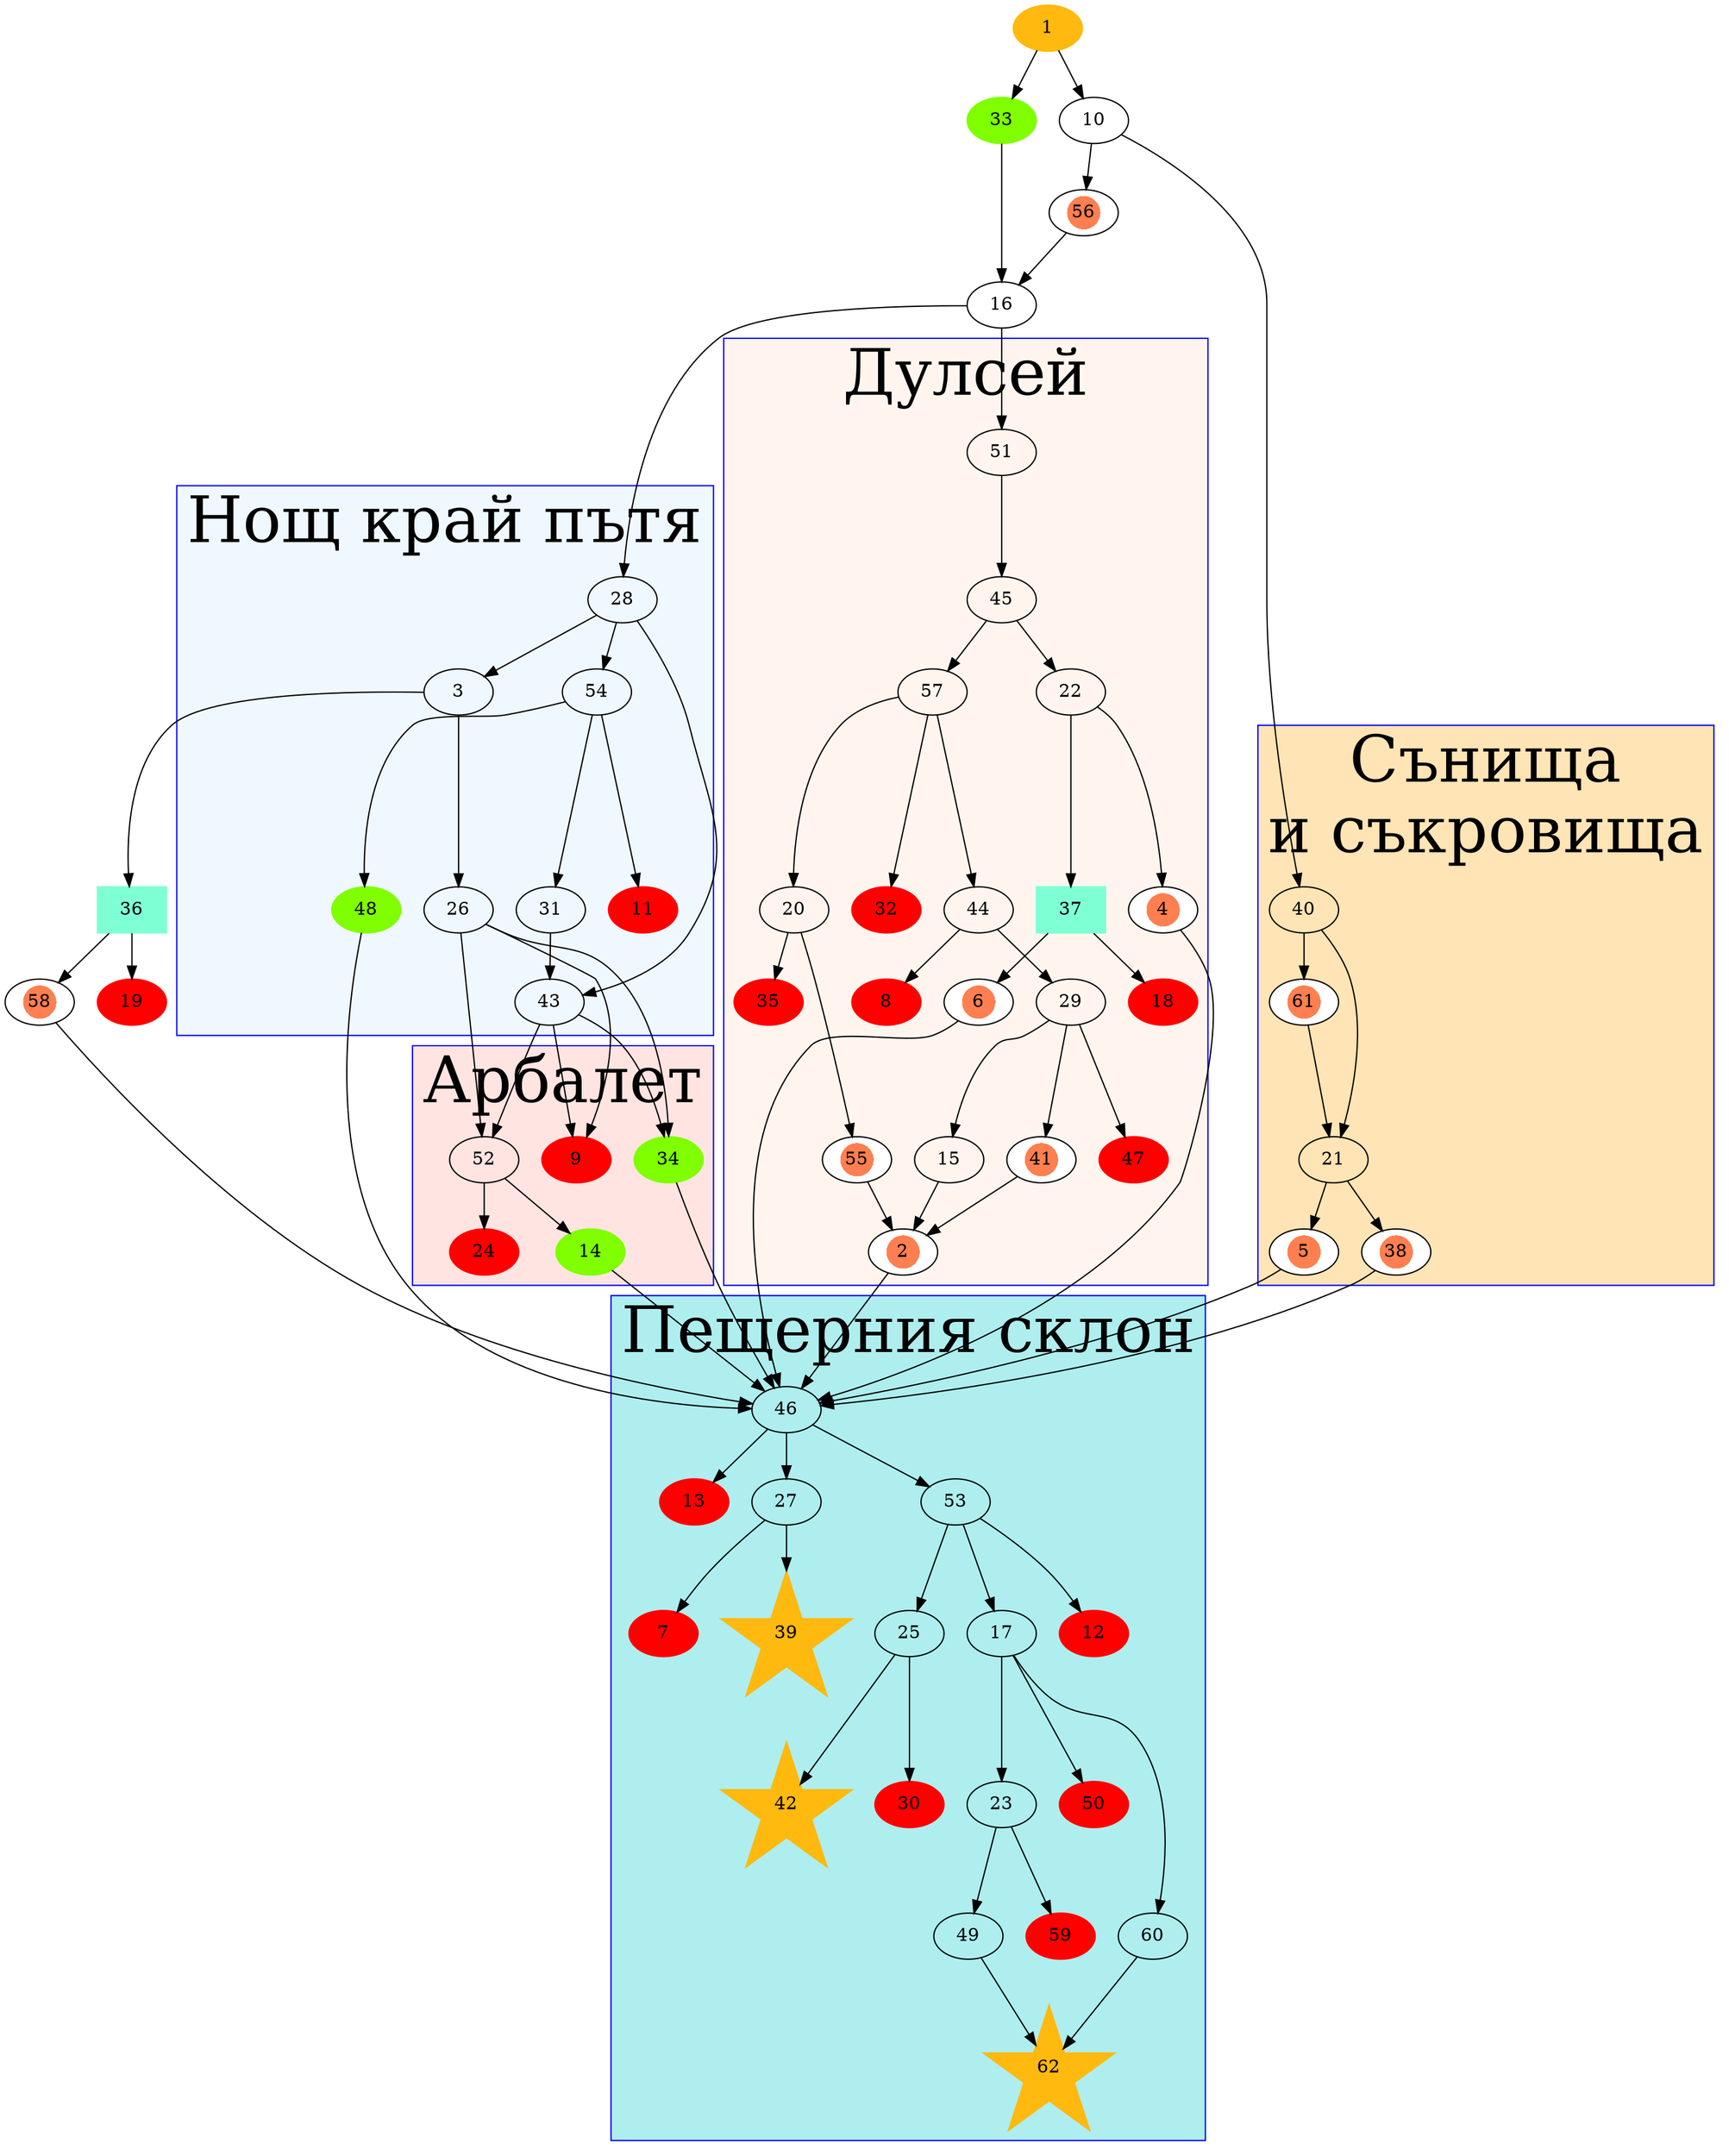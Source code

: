 digraph SgnarkDrakonovaPast {
    fontsize = 50
    subgraph deaths {
        node [color=red, style=filled] 
        7, 8, 9, 11, 12, 13, 18, 19, 24, 30, 32, 35
        47, 50, 59
    }
    subgraph chance {
        node [shape=box, color=aquamarine, style=filled]
        36, 37
    }
    subgraph awards {
        node [color=chartreuse, style=filled]
        14, 33, 34, 48
    }
    subgraph bads {
        node [style=radial, fillcolor="coral;0.2:white;0.8"]
        2, 4, 5, 6, 38, 41, 55, 56, 58, 61
    }

    subgraph cluster_dulsey {
        color = blue
        bgcolor = seashell
        label = "Дулсей"
        51, 45, 57, 32, 20, 44, 22, 35, 55, 8, 29, 37, 47, 41, 15, 18, 6, 4, 2
    }

    subgraph cluster_krai_patq {
        color = blue
        bgcolor = aliceblue
        label = "Нощ край пътя"
        28, 54, 11, 31, 48, 43, 3, 26
    }

    subgraph cluster_arbalet {
        color = blue
        bgcolor = mistyrose
        label = "Арбалет"
        34, 52, 9, 14, 24
    }

    subgraph cluster_sanishta {
        color = blue
        bgcolor = moccasin
        label = "Сънища\nи съкровища"
        40, 61, 21, 5, 38
    }

    subgraph cluster_peshteren_sklon {
        color = blue
        bgcolor = paleturquoise
        label = "Пещерния склон"
        46, 13, 27, 53, 39, 7, 25, 12, 17, 30, 42, 60, 50, 23, 49, 59, 62
    }

  1 [color=darkgoldenrod1, style=filled]
  1 -> 10, 33
  2 -> 46
  3 -> 36, 26
  4 -> 46
  5 -> 46
  6 -> 46
  7
  8 
  9 
  10 -> 56, 40
  11
  12
  13
  14 -> 46
  15 -> 2
  16 -> 51, 28
  17 -> 50, 23, 60
  18 
  19
  20 -> 35, 55
  21 -> 5, 38
  22 -> 37, 4
  23 -> 49, 59
  24
  25 -> 30, 42
  26 -> 9, 34, 52
  27 -> 7, 39
  28 -> 43, 54, 3
  29 -> 41, 15, 47
  30
  31 -> 43
  32
  33 -> 16
  34 -> 46
  35
  36 -> 19, 58
  37 -> 6, 18
  38 -> 46
  39 [shape=star, color=darkgoldenrod1, style=filled]
  40 -> 21, 61
  41 -> 2
  42 [shape=star, color=darkgoldenrod1, style=filled]
  43 -> 52, 34, 9
  44 -> 8, 29
  45 -> 57, 22
  46 -> 27, 53, 13
  47
  48 -> 46
  49 -> 62
  50
  51 -> 45
  52 -> 24, 14
  53 -> 12, 17, 25
  54 -> 11, 31, 48
  55 -> 2
  56 -> 16
  57 -> 32, 44, 20
  58 -> 46
  59
  60 -> 62
  61 -> 21

  62 [shape=star, color=darkgoldenrod1, style=filled]
}